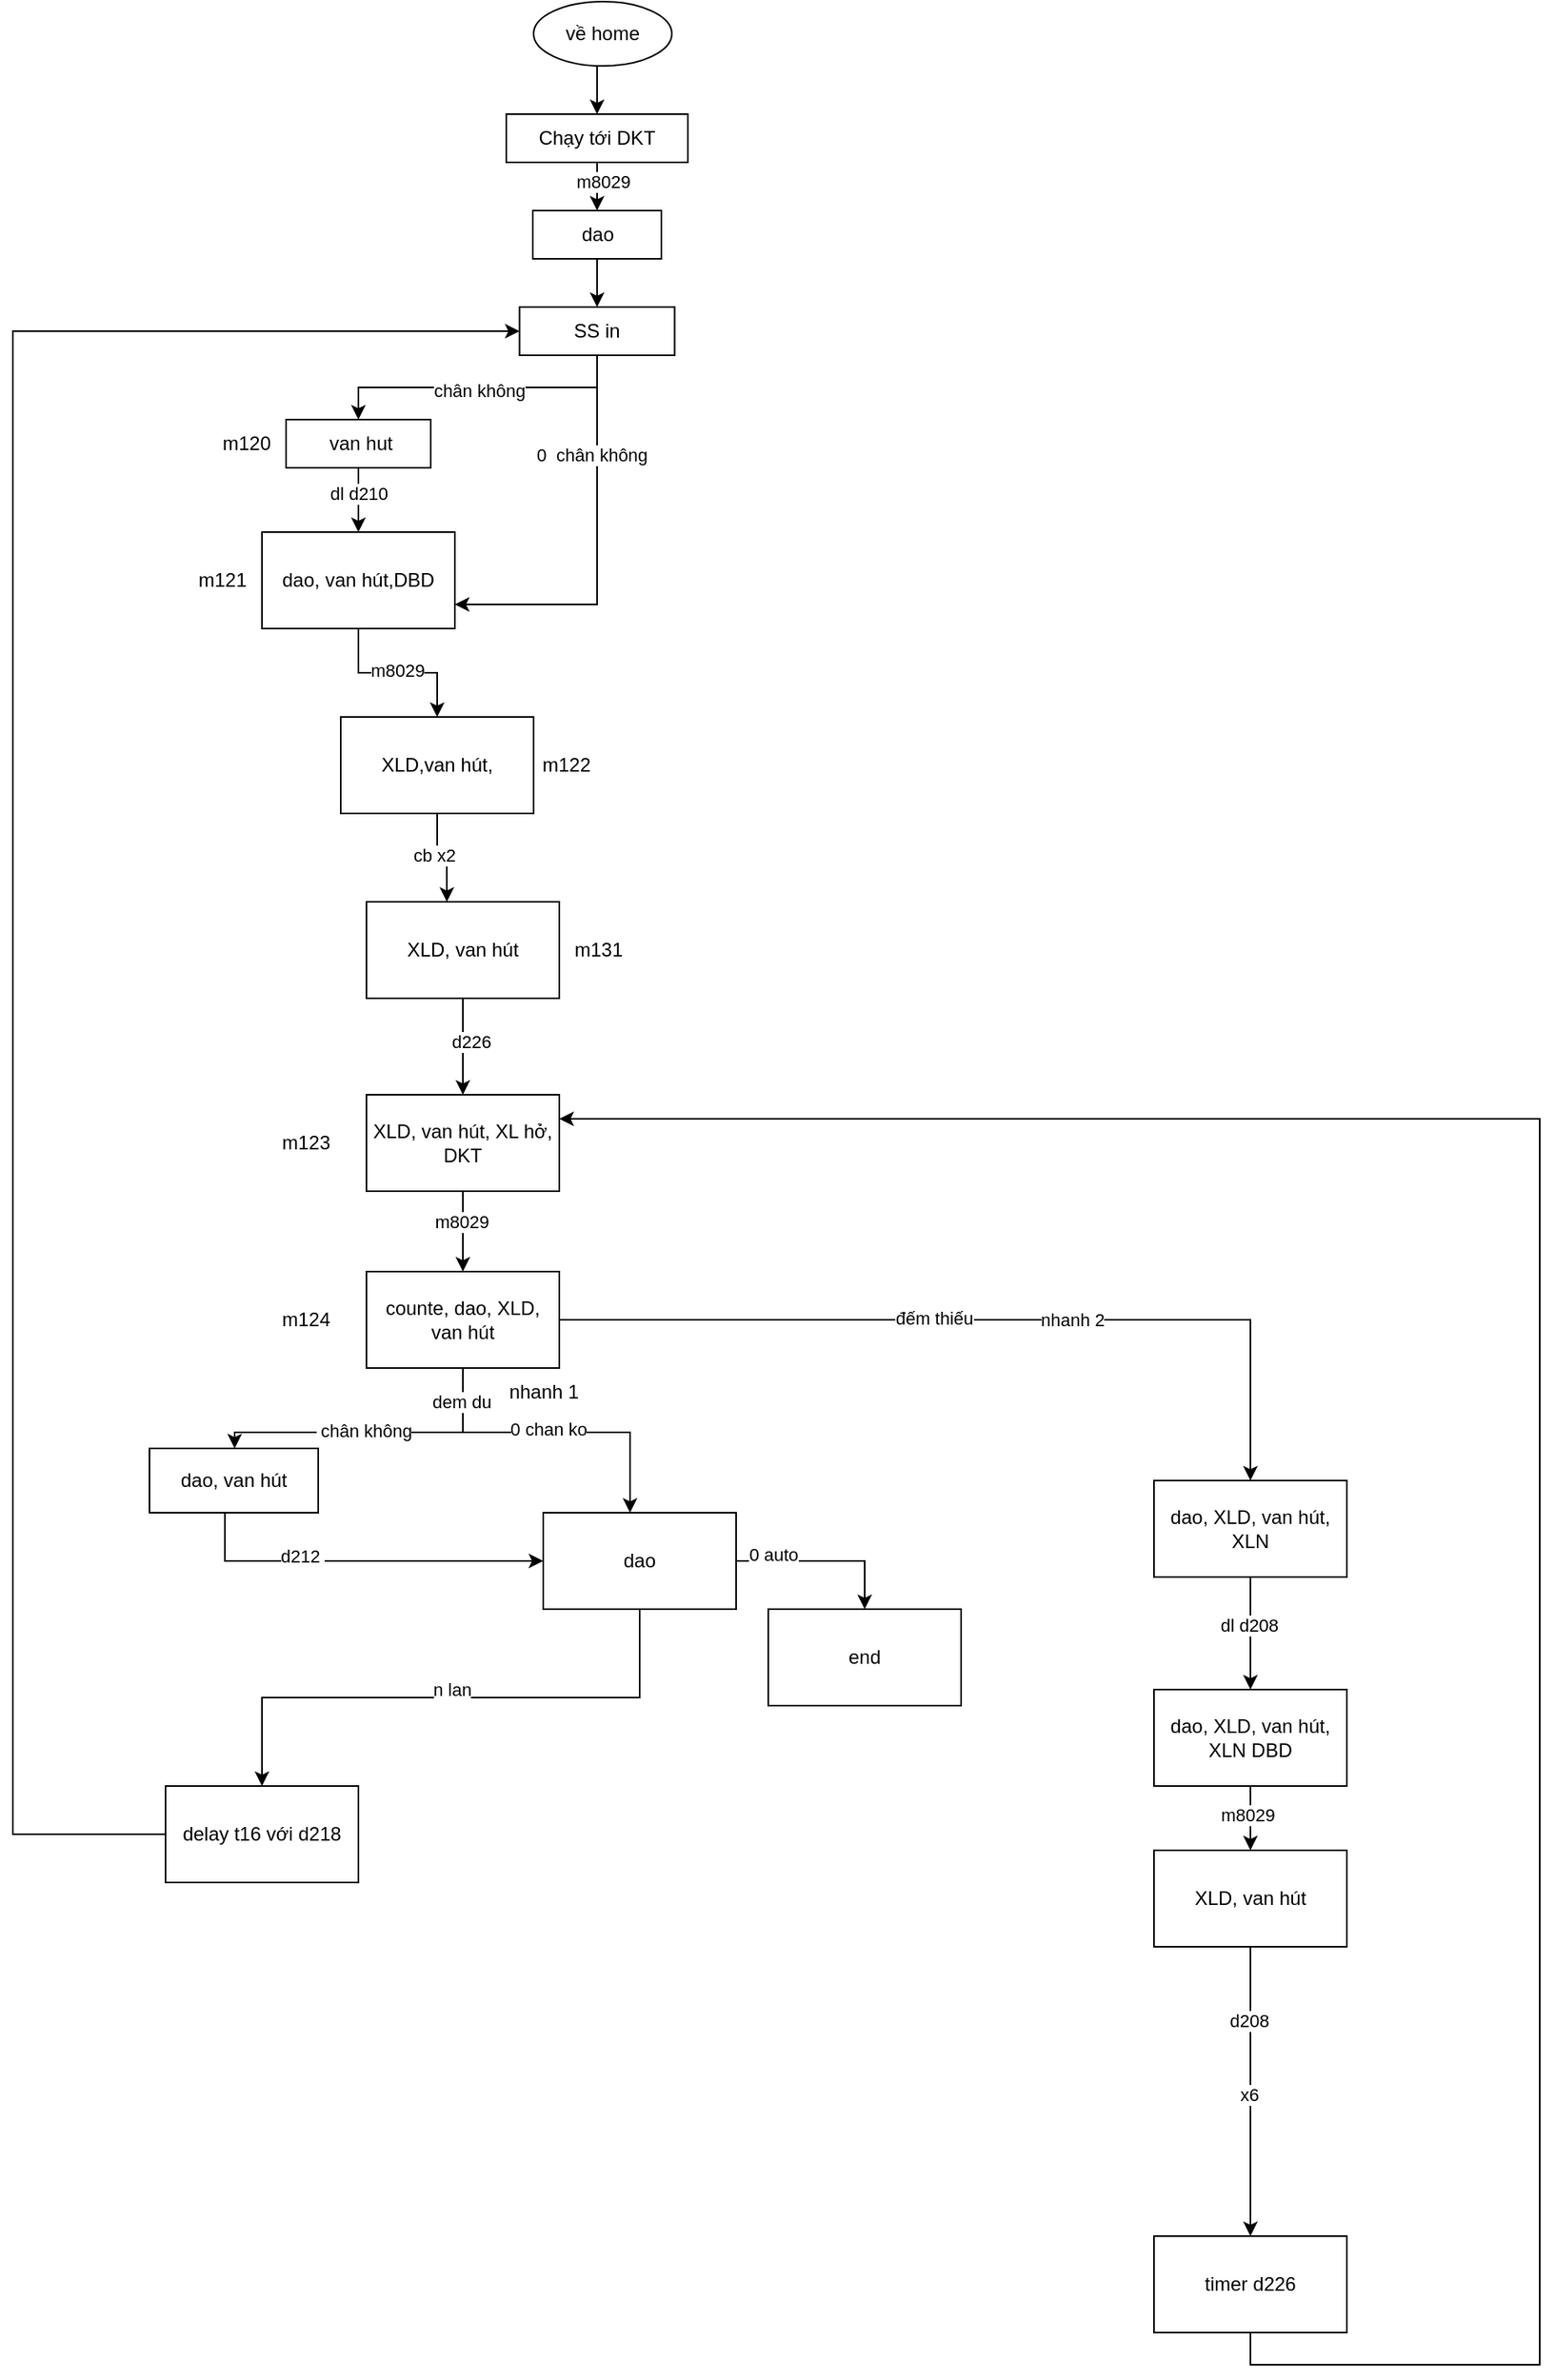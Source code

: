 <mxfile version="23.0.1" type="github">
  <diagram name="Trang-1" id="kp891w1mlpmKAhkwXl1S">
    <mxGraphModel dx="2117" dy="522" grid="1" gridSize="10" guides="1" tooltips="1" connect="1" arrows="1" fold="1" page="1" pageScale="1" pageWidth="827" pageHeight="1169" math="0" shadow="0">
      <root>
        <mxCell id="0" />
        <mxCell id="1" parent="0" />
        <mxCell id="im__YNONFGmedxCCDfSG-3" style="edgeStyle=orthogonalEdgeStyle;rounded=0;orthogonalLoop=1;jettySize=auto;html=1;exitX=0.5;exitY=1;exitDx=0;exitDy=0;entryX=0.5;entryY=0;entryDx=0;entryDy=0;" parent="1" source="im__YNONFGmedxCCDfSG-1" target="im__YNONFGmedxCCDfSG-2" edge="1">
          <mxGeometry relative="1" as="geometry" />
        </mxCell>
        <mxCell id="im__YNONFGmedxCCDfSG-1" value="về home" style="ellipse;whiteSpace=wrap;html=1;" parent="1" vertex="1">
          <mxGeometry x="294" y="140" width="86" height="40" as="geometry" />
        </mxCell>
        <mxCell id="im__YNONFGmedxCCDfSG-5" style="edgeStyle=orthogonalEdgeStyle;rounded=0;orthogonalLoop=1;jettySize=auto;html=1;exitX=0.5;exitY=1;exitDx=0;exitDy=0;entryX=0.5;entryY=0;entryDx=0;entryDy=0;" parent="1" source="im__YNONFGmedxCCDfSG-2" target="im__YNONFGmedxCCDfSG-4" edge="1">
          <mxGeometry relative="1" as="geometry" />
        </mxCell>
        <mxCell id="fYEVkzBCLe9LJyRCvu0--14" value="m8029" style="edgeLabel;html=1;align=center;verticalAlign=middle;resizable=0;points=[];" parent="im__YNONFGmedxCCDfSG-5" vertex="1" connectable="0">
          <mxGeometry x="-0.194" y="3" relative="1" as="geometry">
            <mxPoint as="offset" />
          </mxGeometry>
        </mxCell>
        <mxCell id="im__YNONFGmedxCCDfSG-2" value="Chạy tới DKT" style="whiteSpace=wrap;html=1;" parent="1" vertex="1">
          <mxGeometry x="277" y="210" width="113" height="30" as="geometry" />
        </mxCell>
        <mxCell id="im__YNONFGmedxCCDfSG-7" style="edgeStyle=orthogonalEdgeStyle;rounded=0;orthogonalLoop=1;jettySize=auto;html=1;exitX=0.5;exitY=1;exitDx=0;exitDy=0;entryX=0.5;entryY=0;entryDx=0;entryDy=0;" parent="1" source="im__YNONFGmedxCCDfSG-4" target="im__YNONFGmedxCCDfSG-6" edge="1">
          <mxGeometry relative="1" as="geometry" />
        </mxCell>
        <mxCell id="im__YNONFGmedxCCDfSG-4" value="dao" style="whiteSpace=wrap;html=1;" parent="1" vertex="1">
          <mxGeometry x="293.5" y="270" width="80" height="30" as="geometry" />
        </mxCell>
        <mxCell id="im__YNONFGmedxCCDfSG-9" style="edgeStyle=orthogonalEdgeStyle;rounded=0;orthogonalLoop=1;jettySize=auto;html=1;exitX=0.5;exitY=1;exitDx=0;exitDy=0;entryX=0.5;entryY=0;entryDx=0;entryDy=0;" parent="1" source="im__YNONFGmedxCCDfSG-6" target="im__YNONFGmedxCCDfSG-8" edge="1">
          <mxGeometry relative="1" as="geometry" />
        </mxCell>
        <mxCell id="im__YNONFGmedxCCDfSG-12" value="chân không" style="edgeLabel;html=1;align=center;verticalAlign=middle;resizable=0;points=[];" parent="im__YNONFGmedxCCDfSG-9" vertex="1" connectable="0">
          <mxGeometry x="-0.01" y="2" relative="1" as="geometry">
            <mxPoint as="offset" />
          </mxGeometry>
        </mxCell>
        <mxCell id="im__YNONFGmedxCCDfSG-17" style="edgeStyle=orthogonalEdgeStyle;rounded=0;orthogonalLoop=1;jettySize=auto;html=1;exitX=0.5;exitY=1;exitDx=0;exitDy=0;entryX=1;entryY=0.75;entryDx=0;entryDy=0;" parent="1" source="im__YNONFGmedxCCDfSG-6" target="im__YNONFGmedxCCDfSG-14" edge="1">
          <mxGeometry relative="1" as="geometry" />
        </mxCell>
        <mxCell id="im__YNONFGmedxCCDfSG-18" value="0&amp;nbsp; chân không" style="edgeLabel;html=1;align=center;verticalAlign=middle;resizable=0;points=[];" parent="im__YNONFGmedxCCDfSG-17" vertex="1" connectable="0">
          <mxGeometry x="-0.491" y="-4" relative="1" as="geometry">
            <mxPoint as="offset" />
          </mxGeometry>
        </mxCell>
        <mxCell id="im__YNONFGmedxCCDfSG-6" value="SS in" style="whiteSpace=wrap;html=1;" parent="1" vertex="1">
          <mxGeometry x="285.25" y="330" width="96.5" height="30" as="geometry" />
        </mxCell>
        <mxCell id="im__YNONFGmedxCCDfSG-15" style="edgeStyle=orthogonalEdgeStyle;rounded=0;orthogonalLoop=1;jettySize=auto;html=1;exitX=0.5;exitY=1;exitDx=0;exitDy=0;entryX=0.5;entryY=0;entryDx=0;entryDy=0;" parent="1" source="im__YNONFGmedxCCDfSG-8" target="im__YNONFGmedxCCDfSG-14" edge="1">
          <mxGeometry relative="1" as="geometry" />
        </mxCell>
        <mxCell id="im__YNONFGmedxCCDfSG-16" value="dl d210" style="edgeLabel;html=1;align=center;verticalAlign=middle;resizable=0;points=[];" parent="im__YNONFGmedxCCDfSG-15" vertex="1" connectable="0">
          <mxGeometry x="-0.2" relative="1" as="geometry">
            <mxPoint as="offset" />
          </mxGeometry>
        </mxCell>
        <mxCell id="im__YNONFGmedxCCDfSG-8" value="&amp;nbsp;van hut" style="whiteSpace=wrap;html=1;" parent="1" vertex="1">
          <mxGeometry x="140" y="400" width="90" height="30" as="geometry" />
        </mxCell>
        <mxCell id="im__YNONFGmedxCCDfSG-20" style="edgeStyle=orthogonalEdgeStyle;rounded=0;orthogonalLoop=1;jettySize=auto;html=1;exitX=0.5;exitY=1;exitDx=0;exitDy=0;entryX=0.5;entryY=0;entryDx=0;entryDy=0;" parent="1" source="im__YNONFGmedxCCDfSG-14" target="im__YNONFGmedxCCDfSG-19" edge="1">
          <mxGeometry relative="1" as="geometry" />
        </mxCell>
        <mxCell id="im__YNONFGmedxCCDfSG-21" value="m8029" style="edgeLabel;html=1;align=center;verticalAlign=middle;resizable=0;points=[];" parent="im__YNONFGmedxCCDfSG-20" vertex="1" connectable="0">
          <mxGeometry x="-0.006" y="2" relative="1" as="geometry">
            <mxPoint as="offset" />
          </mxGeometry>
        </mxCell>
        <mxCell id="im__YNONFGmedxCCDfSG-14" value="dao, van hút,DBD" style="whiteSpace=wrap;html=1;" parent="1" vertex="1">
          <mxGeometry x="125" y="470" width="120" height="60" as="geometry" />
        </mxCell>
        <mxCell id="im__YNONFGmedxCCDfSG-19" value="XLD,van hút," style="whiteSpace=wrap;html=1;" parent="1" vertex="1">
          <mxGeometry x="174" y="585" width="120" height="60" as="geometry" />
        </mxCell>
        <mxCell id="im__YNONFGmedxCCDfSG-26" style="edgeStyle=orthogonalEdgeStyle;rounded=0;orthogonalLoop=1;jettySize=auto;html=1;exitX=0.5;exitY=1;exitDx=0;exitDy=0;entryX=0.5;entryY=0;entryDx=0;entryDy=0;" parent="1" source="im__YNONFGmedxCCDfSG-22" target="im__YNONFGmedxCCDfSG-25" edge="1">
          <mxGeometry relative="1" as="geometry" />
        </mxCell>
        <mxCell id="im__YNONFGmedxCCDfSG-27" value="d226" style="edgeLabel;html=1;align=center;verticalAlign=middle;resizable=0;points=[];" parent="im__YNONFGmedxCCDfSG-26" vertex="1" connectable="0">
          <mxGeometry x="-0.113" y="5" relative="1" as="geometry">
            <mxPoint as="offset" />
          </mxGeometry>
        </mxCell>
        <mxCell id="im__YNONFGmedxCCDfSG-22" value="XLD, van hút" style="whiteSpace=wrap;html=1;" parent="1" vertex="1">
          <mxGeometry x="190" y="700" width="120" height="60" as="geometry" />
        </mxCell>
        <mxCell id="im__YNONFGmedxCCDfSG-23" style="edgeStyle=orthogonalEdgeStyle;rounded=0;orthogonalLoop=1;jettySize=auto;html=1;exitX=0.5;exitY=1;exitDx=0;exitDy=0;entryX=0.417;entryY=0;entryDx=0;entryDy=0;entryPerimeter=0;" parent="1" source="im__YNONFGmedxCCDfSG-19" target="im__YNONFGmedxCCDfSG-22" edge="1">
          <mxGeometry relative="1" as="geometry" />
        </mxCell>
        <mxCell id="im__YNONFGmedxCCDfSG-24" value="cb x2" style="edgeLabel;html=1;align=center;verticalAlign=middle;resizable=0;points=[];" parent="im__YNONFGmedxCCDfSG-23" vertex="1" connectable="0">
          <mxGeometry x="-0.161" y="-2" relative="1" as="geometry">
            <mxPoint as="offset" />
          </mxGeometry>
        </mxCell>
        <mxCell id="im__YNONFGmedxCCDfSG-35" style="edgeStyle=orthogonalEdgeStyle;rounded=0;orthogonalLoop=1;jettySize=auto;html=1;exitX=0.5;exitY=1;exitDx=0;exitDy=0;entryX=0.5;entryY=0;entryDx=0;entryDy=0;" parent="1" source="im__YNONFGmedxCCDfSG-25" target="im__YNONFGmedxCCDfSG-34" edge="1">
          <mxGeometry relative="1" as="geometry" />
        </mxCell>
        <mxCell id="im__YNONFGmedxCCDfSG-36" value="m8029" style="edgeLabel;html=1;align=center;verticalAlign=middle;resizable=0;points=[];" parent="im__YNONFGmedxCCDfSG-35" vertex="1" connectable="0">
          <mxGeometry x="-0.24" y="-1" relative="1" as="geometry">
            <mxPoint as="offset" />
          </mxGeometry>
        </mxCell>
        <mxCell id="im__YNONFGmedxCCDfSG-25" value="XLD, van hút, XL hở, DKT" style="whiteSpace=wrap;html=1;" parent="1" vertex="1">
          <mxGeometry x="190" y="820" width="120" height="60" as="geometry" />
        </mxCell>
        <mxCell id="im__YNONFGmedxCCDfSG-28" value="m131" style="text;html=1;align=center;verticalAlign=middle;resizable=0;points=[];autosize=1;strokeColor=none;fillColor=none;" parent="1" vertex="1">
          <mxGeometry x="308.5" y="715" width="50" height="30" as="geometry" />
        </mxCell>
        <mxCell id="im__YNONFGmedxCCDfSG-29" value="m122" style="text;html=1;align=center;verticalAlign=middle;resizable=0;points=[];autosize=1;strokeColor=none;fillColor=none;" parent="1" vertex="1">
          <mxGeometry x="288.5" y="600" width="50" height="30" as="geometry" />
        </mxCell>
        <mxCell id="im__YNONFGmedxCCDfSG-30" value="m121" style="text;html=1;align=center;verticalAlign=middle;resizable=0;points=[];autosize=1;strokeColor=none;fillColor=none;" parent="1" vertex="1">
          <mxGeometry x="75" y="485" width="50" height="30" as="geometry" />
        </mxCell>
        <mxCell id="im__YNONFGmedxCCDfSG-31" value="m120" style="text;html=1;align=center;verticalAlign=middle;resizable=0;points=[];autosize=1;strokeColor=none;fillColor=none;" parent="1" vertex="1">
          <mxGeometry x="90" y="400" width="50" height="30" as="geometry" />
        </mxCell>
        <mxCell id="im__YNONFGmedxCCDfSG-33" value="m123" style="text;html=1;align=center;verticalAlign=middle;resizable=0;points=[];autosize=1;strokeColor=none;fillColor=none;" parent="1" vertex="1">
          <mxGeometry x="126.5" y="835" width="50" height="30" as="geometry" />
        </mxCell>
        <mxCell id="im__YNONFGmedxCCDfSG-39" style="edgeStyle=orthogonalEdgeStyle;rounded=0;orthogonalLoop=1;jettySize=auto;html=1;exitX=0.5;exitY=1;exitDx=0;exitDy=0;" parent="1" source="im__YNONFGmedxCCDfSG-34" target="im__YNONFGmedxCCDfSG-38" edge="1">
          <mxGeometry relative="1" as="geometry">
            <Array as="points">
              <mxPoint x="250" y="1030" />
              <mxPoint x="108" y="1030" />
            </Array>
          </mxGeometry>
        </mxCell>
        <mxCell id="im__YNONFGmedxCCDfSG-41" value="&amp;nbsp;chân không" style="edgeLabel;html=1;align=center;verticalAlign=middle;resizable=0;points=[];" parent="im__YNONFGmedxCCDfSG-39" vertex="1" connectable="0">
          <mxGeometry x="0.068" y="-1" relative="1" as="geometry">
            <mxPoint as="offset" />
          </mxGeometry>
        </mxCell>
        <mxCell id="im__YNONFGmedxCCDfSG-58" style="edgeStyle=orthogonalEdgeStyle;rounded=0;orthogonalLoop=1;jettySize=auto;html=1;exitX=0.5;exitY=1;exitDx=0;exitDy=0;" parent="1" source="im__YNONFGmedxCCDfSG-34" target="im__YNONFGmedxCCDfSG-57" edge="1">
          <mxGeometry relative="1" as="geometry">
            <Array as="points">
              <mxPoint x="250" y="1030" />
              <mxPoint x="354" y="1030" />
            </Array>
          </mxGeometry>
        </mxCell>
        <mxCell id="fYEVkzBCLe9LJyRCvu0--10" value="0 chan ko" style="edgeLabel;html=1;align=center;verticalAlign=middle;resizable=0;points=[];" parent="im__YNONFGmedxCCDfSG-58" vertex="1" connectable="0">
          <mxGeometry x="-0.116" y="-2" relative="1" as="geometry">
            <mxPoint x="7" y="-4" as="offset" />
          </mxGeometry>
        </mxCell>
        <mxCell id="fYEVkzBCLe9LJyRCvu0--12" value="dem du" style="edgeLabel;html=1;align=center;verticalAlign=middle;resizable=0;points=[];" parent="im__YNONFGmedxCCDfSG-58" vertex="1" connectable="0">
          <mxGeometry x="-0.785" y="-1" relative="1" as="geometry">
            <mxPoint as="offset" />
          </mxGeometry>
        </mxCell>
        <mxCell id="sRdTrmRnwQMM6a8bkQbD-5" style="edgeStyle=orthogonalEdgeStyle;rounded=0;orthogonalLoop=1;jettySize=auto;html=1;exitX=1;exitY=0.5;exitDx=0;exitDy=0;entryX=0.5;entryY=0;entryDx=0;entryDy=0;" parent="1" source="im__YNONFGmedxCCDfSG-34" target="sRdTrmRnwQMM6a8bkQbD-4" edge="1">
          <mxGeometry relative="1" as="geometry" />
        </mxCell>
        <mxCell id="sRdTrmRnwQMM6a8bkQbD-6" value="đếm thiếu" style="edgeLabel;html=1;align=center;verticalAlign=middle;resizable=0;points=[];" parent="sRdTrmRnwQMM6a8bkQbD-5" vertex="1" connectable="0">
          <mxGeometry x="-0.121" y="1" relative="1" as="geometry">
            <mxPoint as="offset" />
          </mxGeometry>
        </mxCell>
        <mxCell id="fYEVkzBCLe9LJyRCvu0--17" value="nhanh 2" style="edgeLabel;html=1;align=center;verticalAlign=middle;resizable=0;points=[];" parent="sRdTrmRnwQMM6a8bkQbD-5" vertex="1" connectable="0">
          <mxGeometry x="0.204" relative="1" as="geometry">
            <mxPoint as="offset" />
          </mxGeometry>
        </mxCell>
        <mxCell id="im__YNONFGmedxCCDfSG-34" value="counte, dao, XLD, van hút" style="whiteSpace=wrap;html=1;" parent="1" vertex="1">
          <mxGeometry x="190" y="930" width="120" height="60" as="geometry" />
        </mxCell>
        <mxCell id="im__YNONFGmedxCCDfSG-37" value="m124" style="text;html=1;align=center;verticalAlign=middle;resizable=0;points=[];autosize=1;strokeColor=none;fillColor=none;" parent="1" vertex="1">
          <mxGeometry x="126.5" y="945" width="50" height="30" as="geometry" />
        </mxCell>
        <mxCell id="im__YNONFGmedxCCDfSG-44" style="edgeStyle=orthogonalEdgeStyle;rounded=0;orthogonalLoop=1;jettySize=auto;html=1;exitX=0.5;exitY=1;exitDx=0;exitDy=0;entryX=0;entryY=0.5;entryDx=0;entryDy=0;" parent="1" target="im__YNONFGmedxCCDfSG-57" edge="1">
          <mxGeometry relative="1" as="geometry">
            <mxPoint x="101.94" y="1075" as="sourcePoint" />
            <mxPoint x="288.44" y="1085" as="targetPoint" />
            <Array as="points">
              <mxPoint x="102" y="1110" />
            </Array>
          </mxGeometry>
        </mxCell>
        <mxCell id="im__YNONFGmedxCCDfSG-48" value="d212&amp;nbsp;" style="edgeLabel;html=1;align=center;verticalAlign=middle;resizable=0;points=[];" parent="im__YNONFGmedxCCDfSG-44" vertex="1" connectable="0">
          <mxGeometry x="-0.287" y="3" relative="1" as="geometry">
            <mxPoint as="offset" />
          </mxGeometry>
        </mxCell>
        <mxCell id="im__YNONFGmedxCCDfSG-38" value="dao, van hút" style="whiteSpace=wrap;html=1;" parent="1" vertex="1">
          <mxGeometry x="55" y="1040" width="105" height="40" as="geometry" />
        </mxCell>
        <mxCell id="im__YNONFGmedxCCDfSG-50" style="edgeStyle=orthogonalEdgeStyle;rounded=0;orthogonalLoop=1;jettySize=auto;html=1;exitX=0;exitY=0.5;exitDx=0;exitDy=0;entryX=0;entryY=0.5;entryDx=0;entryDy=0;" parent="1" source="fYEVkzBCLe9LJyRCvu0--4" target="im__YNONFGmedxCCDfSG-6" edge="1">
          <mxGeometry relative="1" as="geometry">
            <Array as="points">
              <mxPoint x="-30" y="1280" />
              <mxPoint x="-30" y="345" />
            </Array>
            <mxPoint x="107.5" y="1200" as="sourcePoint" />
          </mxGeometry>
        </mxCell>
        <mxCell id="im__YNONFGmedxCCDfSG-59" style="edgeStyle=orthogonalEdgeStyle;rounded=0;orthogonalLoop=1;jettySize=auto;html=1;exitX=0.5;exitY=1;exitDx=0;exitDy=0;entryX=0.5;entryY=0;entryDx=0;entryDy=0;" parent="1" source="im__YNONFGmedxCCDfSG-57" target="fYEVkzBCLe9LJyRCvu0--4" edge="1">
          <mxGeometry relative="1" as="geometry">
            <mxPoint x="167.5" y="1170" as="targetPoint" />
          </mxGeometry>
        </mxCell>
        <mxCell id="fYEVkzBCLe9LJyRCvu0--9" value="n lan" style="edgeLabel;html=1;align=center;verticalAlign=middle;resizable=0;points=[];" parent="im__YNONFGmedxCCDfSG-59" vertex="1" connectable="0">
          <mxGeometry x="-0.001" y="-5" relative="1" as="geometry">
            <mxPoint as="offset" />
          </mxGeometry>
        </mxCell>
        <mxCell id="fYEVkzBCLe9LJyRCvu0--6" style="edgeStyle=orthogonalEdgeStyle;rounded=0;orthogonalLoop=1;jettySize=auto;html=1;exitX=1;exitY=0.5;exitDx=0;exitDy=0;entryX=0.5;entryY=0;entryDx=0;entryDy=0;" parent="1" source="im__YNONFGmedxCCDfSG-57" target="fYEVkzBCLe9LJyRCvu0--8" edge="1">
          <mxGeometry relative="1" as="geometry">
            <mxPoint x="450" y="1130" as="targetPoint" />
          </mxGeometry>
        </mxCell>
        <mxCell id="fYEVkzBCLe9LJyRCvu0--13" value="0 auto" style="edgeLabel;html=1;align=center;verticalAlign=middle;resizable=0;points=[];" parent="fYEVkzBCLe9LJyRCvu0--6" vertex="1" connectable="0">
          <mxGeometry x="-0.586" y="4" relative="1" as="geometry">
            <mxPoint as="offset" />
          </mxGeometry>
        </mxCell>
        <mxCell id="im__YNONFGmedxCCDfSG-57" value="dao" style="whiteSpace=wrap;html=1;" parent="1" vertex="1">
          <mxGeometry x="300" y="1080" width="120" height="60" as="geometry" />
        </mxCell>
        <mxCell id="sRdTrmRnwQMM6a8bkQbD-10" style="edgeStyle=orthogonalEdgeStyle;rounded=0;orthogonalLoop=1;jettySize=auto;html=1;exitX=0.5;exitY=1;exitDx=0;exitDy=0;entryX=0.5;entryY=0;entryDx=0;entryDy=0;" parent="1" source="sRdTrmRnwQMM6a8bkQbD-4" target="sRdTrmRnwQMM6a8bkQbD-9" edge="1">
          <mxGeometry relative="1" as="geometry" />
        </mxCell>
        <mxCell id="sRdTrmRnwQMM6a8bkQbD-11" value="dl d208" style="edgeLabel;html=1;align=center;verticalAlign=middle;resizable=0;points=[];" parent="sRdTrmRnwQMM6a8bkQbD-10" vertex="1" connectable="0">
          <mxGeometry x="-0.149" y="-1" relative="1" as="geometry">
            <mxPoint as="offset" />
          </mxGeometry>
        </mxCell>
        <mxCell id="sRdTrmRnwQMM6a8bkQbD-4" value="dao, XLD, van hút, XLN" style="whiteSpace=wrap;html=1;" parent="1" vertex="1">
          <mxGeometry x="680" y="1060" width="120" height="60" as="geometry" />
        </mxCell>
        <mxCell id="sRdTrmRnwQMM6a8bkQbD-14" style="edgeStyle=orthogonalEdgeStyle;rounded=0;orthogonalLoop=1;jettySize=auto;html=1;exitX=0.5;exitY=1;exitDx=0;exitDy=0;" parent="1" source="sRdTrmRnwQMM6a8bkQbD-9" target="sRdTrmRnwQMM6a8bkQbD-13" edge="1">
          <mxGeometry relative="1" as="geometry" />
        </mxCell>
        <mxCell id="sRdTrmRnwQMM6a8bkQbD-15" value="m8029" style="edgeLabel;html=1;align=center;verticalAlign=middle;resizable=0;points=[];" parent="sRdTrmRnwQMM6a8bkQbD-14" vertex="1" connectable="0">
          <mxGeometry x="-0.11" y="-2" relative="1" as="geometry">
            <mxPoint as="offset" />
          </mxGeometry>
        </mxCell>
        <mxCell id="sRdTrmRnwQMM6a8bkQbD-9" value="dao, XLD, van hút, XLN DBD" style="whiteSpace=wrap;html=1;" parent="1" vertex="1">
          <mxGeometry x="680" y="1190" width="120" height="60" as="geometry" />
        </mxCell>
        <mxCell id="fYEVkzBCLe9LJyRCvu0--1" style="edgeStyle=orthogonalEdgeStyle;rounded=0;orthogonalLoop=1;jettySize=auto;html=1;exitX=0.5;exitY=1;exitDx=0;exitDy=0;entryX=0.5;entryY=0;entryDx=0;entryDy=0;" parent="1" source="sRdTrmRnwQMM6a8bkQbD-13" target="sRdTrmRnwQMM6a8bkQbD-23" edge="1">
          <mxGeometry relative="1" as="geometry" />
        </mxCell>
        <mxCell id="fYEVkzBCLe9LJyRCvu0--2" value="d208" style="edgeLabel;html=1;align=center;verticalAlign=middle;resizable=0;points=[];" parent="fYEVkzBCLe9LJyRCvu0--1" vertex="1" connectable="0">
          <mxGeometry x="-0.491" y="-1" relative="1" as="geometry">
            <mxPoint as="offset" />
          </mxGeometry>
        </mxCell>
        <mxCell id="fYEVkzBCLe9LJyRCvu0--3" value="x6" style="edgeLabel;html=1;align=center;verticalAlign=middle;resizable=0;points=[];" parent="fYEVkzBCLe9LJyRCvu0--1" vertex="1" connectable="0">
          <mxGeometry x="0.018" y="-1" relative="1" as="geometry">
            <mxPoint as="offset" />
          </mxGeometry>
        </mxCell>
        <mxCell id="sRdTrmRnwQMM6a8bkQbD-13" value="XLD, van hút" style="whiteSpace=wrap;html=1;" parent="1" vertex="1">
          <mxGeometry x="680" y="1290" width="120" height="60" as="geometry" />
        </mxCell>
        <mxCell id="sRdTrmRnwQMM6a8bkQbD-33" style="edgeStyle=orthogonalEdgeStyle;rounded=0;orthogonalLoop=1;jettySize=auto;html=1;exitX=0.5;exitY=1;exitDx=0;exitDy=0;entryX=1;entryY=0.25;entryDx=0;entryDy=0;" parent="1" source="sRdTrmRnwQMM6a8bkQbD-23" target="im__YNONFGmedxCCDfSG-25" edge="1">
          <mxGeometry relative="1" as="geometry">
            <Array as="points">
              <mxPoint x="740" y="1610" />
              <mxPoint x="920" y="1610" />
              <mxPoint x="920" y="835" />
            </Array>
          </mxGeometry>
        </mxCell>
        <mxCell id="sRdTrmRnwQMM6a8bkQbD-23" value="timer d226" style="whiteSpace=wrap;html=1;" parent="1" vertex="1">
          <mxGeometry x="680" y="1530" width="120" height="60" as="geometry" />
        </mxCell>
        <mxCell id="fYEVkzBCLe9LJyRCvu0--4" value="delay t16 với d218" style="whiteSpace=wrap;html=1;" parent="1" vertex="1">
          <mxGeometry x="65" y="1250" width="120" height="60" as="geometry" />
        </mxCell>
        <mxCell id="fYEVkzBCLe9LJyRCvu0--8" value="end" style="whiteSpace=wrap;html=1;" parent="1" vertex="1">
          <mxGeometry x="440" y="1140" width="120" height="60" as="geometry" />
        </mxCell>
        <mxCell id="fYEVkzBCLe9LJyRCvu0--16" value="nhanh 1" style="text;html=1;align=center;verticalAlign=middle;resizable=0;points=[];autosize=1;strokeColor=none;fillColor=none;" parent="1" vertex="1">
          <mxGeometry x="265" y="990" width="70" height="30" as="geometry" />
        </mxCell>
      </root>
    </mxGraphModel>
  </diagram>
</mxfile>
